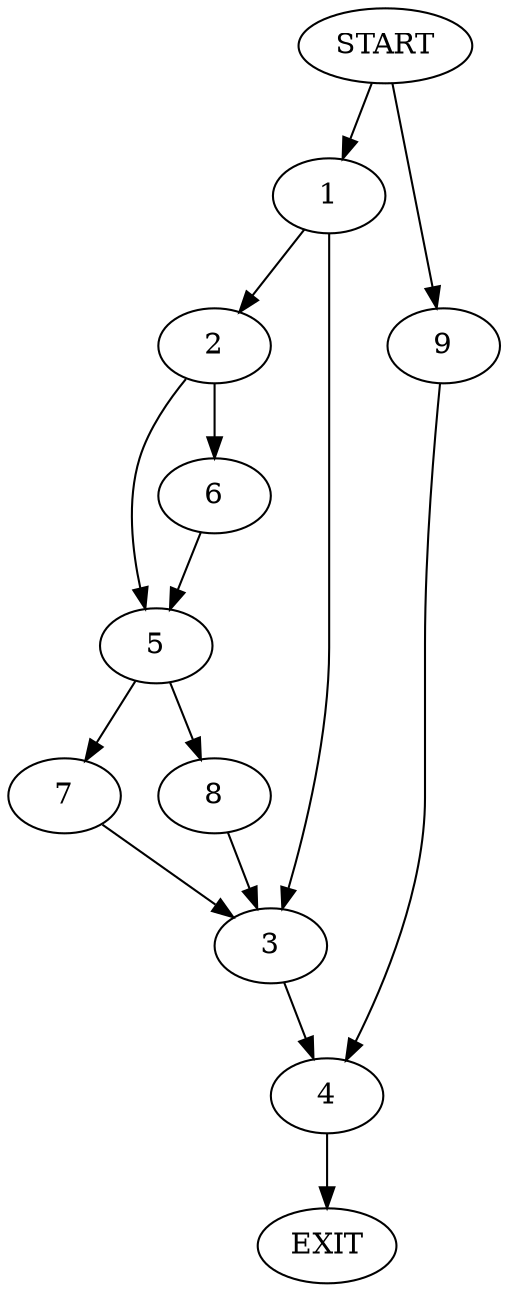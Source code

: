 digraph {
0 [label="START"]
10 [label="EXIT"]
0 -> 1
1 -> 2
1 -> 3
3 -> 4
2 -> 5
2 -> 6
5 -> 7
5 -> 8
6 -> 5
7 -> 3
8 -> 3
4 -> 10
0 -> 9
9 -> 4
}
